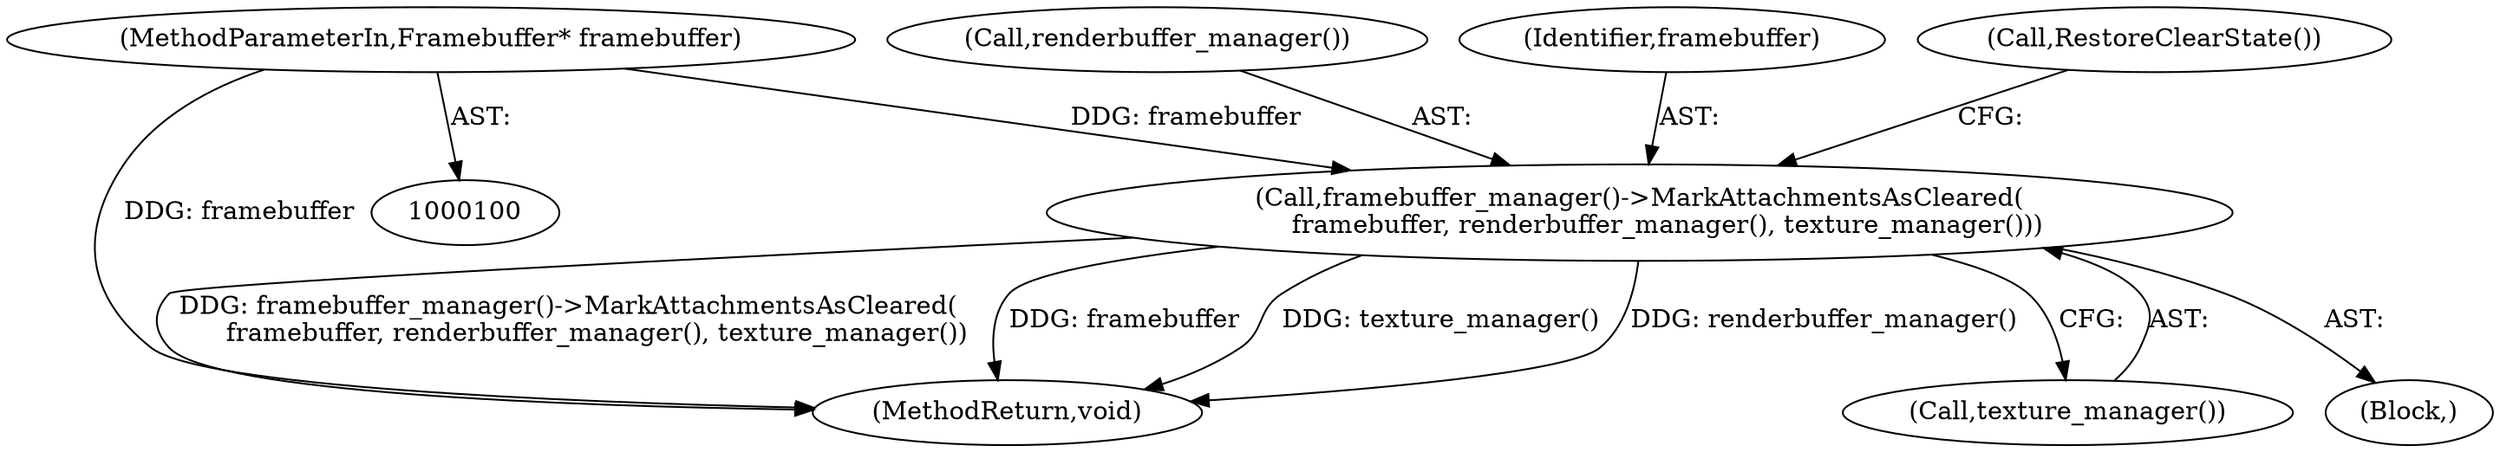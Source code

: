 digraph "0_Chrome_ee7579229ff7e9e5ae28bf53aea069251499d7da_1@pointer" {
"1000102" [label="(MethodParameterIn,Framebuffer* framebuffer)"];
"1000190" [label="(Call,framebuffer_manager()->MarkAttachmentsAsCleared(\n       framebuffer, renderbuffer_manager(), texture_manager()))"];
"1000190" [label="(Call,framebuffer_manager()->MarkAttachmentsAsCleared(\n       framebuffer, renderbuffer_manager(), texture_manager()))"];
"1000192" [label="(Call,renderbuffer_manager())"];
"1000102" [label="(MethodParameterIn,Framebuffer* framebuffer)"];
"1000191" [label="(Identifier,framebuffer)"];
"1000194" [label="(Call,RestoreClearState())"];
"1000103" [label="(Block,)"];
"1000218" [label="(MethodReturn,void)"];
"1000193" [label="(Call,texture_manager())"];
"1000102" -> "1000100"  [label="AST: "];
"1000102" -> "1000218"  [label="DDG: framebuffer"];
"1000102" -> "1000190"  [label="DDG: framebuffer"];
"1000190" -> "1000103"  [label="AST: "];
"1000190" -> "1000193"  [label="CFG: "];
"1000191" -> "1000190"  [label="AST: "];
"1000192" -> "1000190"  [label="AST: "];
"1000193" -> "1000190"  [label="AST: "];
"1000194" -> "1000190"  [label="CFG: "];
"1000190" -> "1000218"  [label="DDG: framebuffer_manager()->MarkAttachmentsAsCleared(\n       framebuffer, renderbuffer_manager(), texture_manager())"];
"1000190" -> "1000218"  [label="DDG: framebuffer"];
"1000190" -> "1000218"  [label="DDG: texture_manager()"];
"1000190" -> "1000218"  [label="DDG: renderbuffer_manager()"];
}
